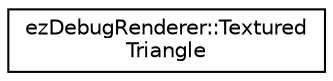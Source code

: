 digraph "Graphical Class Hierarchy"
{
 // LATEX_PDF_SIZE
  edge [fontname="Helvetica",fontsize="10",labelfontname="Helvetica",labelfontsize="10"];
  node [fontname="Helvetica",fontsize="10",shape=record];
  rankdir="LR";
  Node0 [label="ezDebugRenderer::Textured\lTriangle",height=0.2,width=0.4,color="black", fillcolor="white", style="filled",URL="$d6/dd9/structez_debug_renderer_1_1_textured_triangle.htm",tooltip=" "];
}
